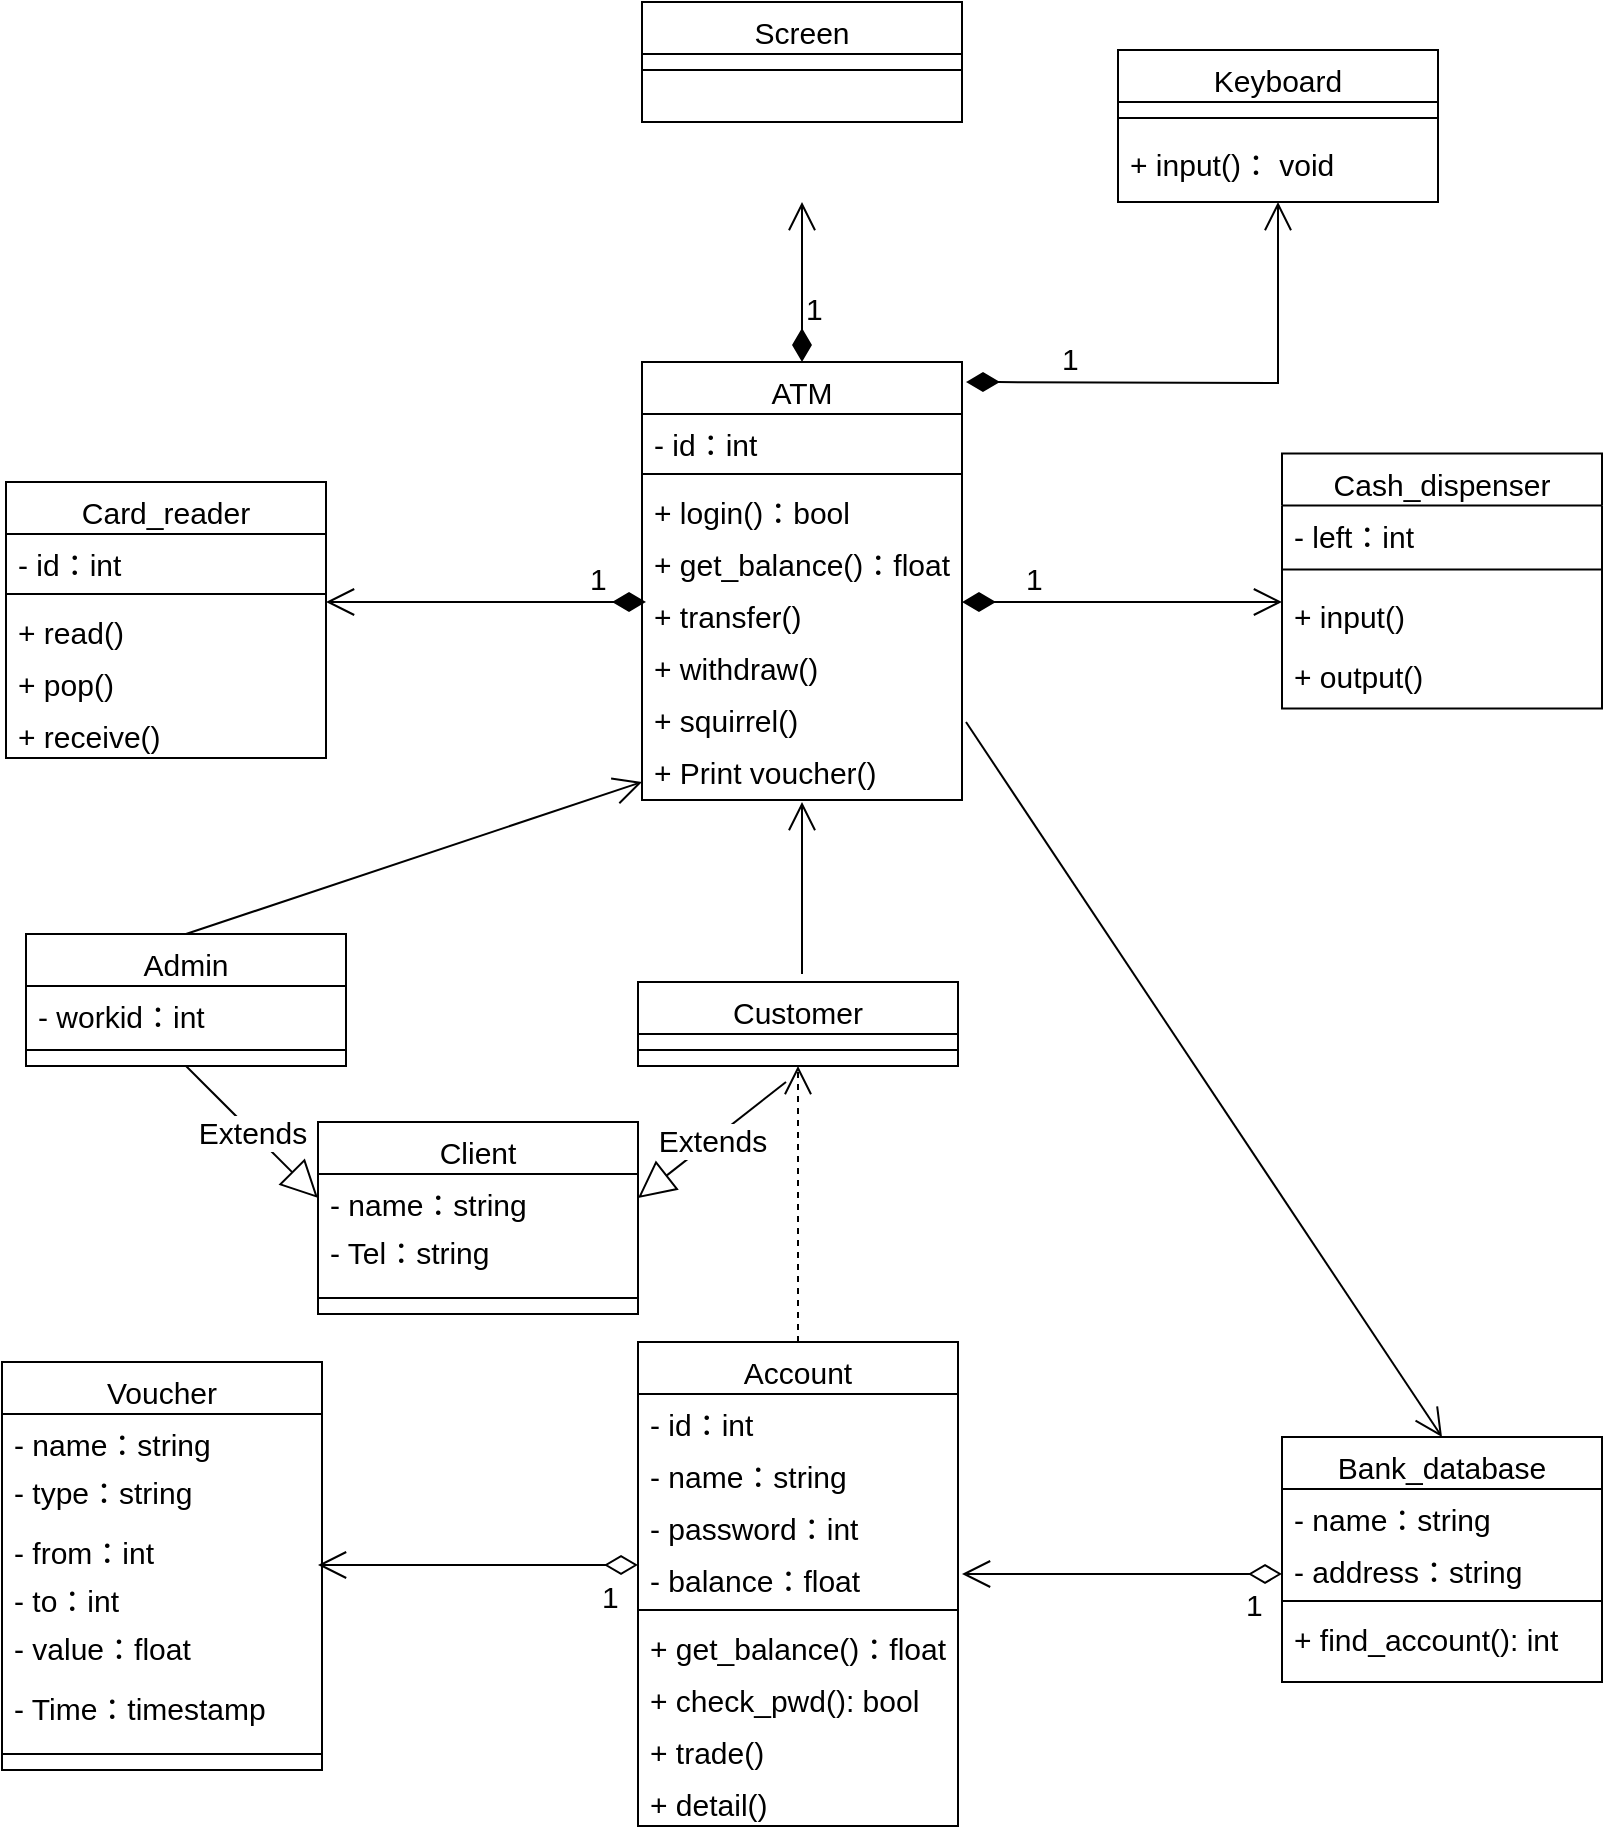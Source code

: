 <mxfile version="16.6.1" type="device"><diagram id="C5RBs43oDa-KdzZeNtuy" name="Page-1"><mxGraphModel dx="1499" dy="1916" grid="1" gridSize="10" guides="1" tooltips="1" connect="1" arrows="1" fold="1" page="1" pageScale="1" pageWidth="827" pageHeight="1169" math="0" shadow="0"><root><mxCell id="WIyWlLk6GJQsqaUBKTNV-0"/><mxCell id="WIyWlLk6GJQsqaUBKTNV-1" parent="WIyWlLk6GJQsqaUBKTNV-0"/><mxCell id="zkfFHV4jXpPFQw0GAbJ--0" value="Card_reader" style="swimlane;fontStyle=0;align=center;verticalAlign=top;childLayout=stackLayout;horizontal=1;startSize=26;horizontalStack=0;resizeParent=1;resizeLast=0;collapsible=1;marginBottom=0;rounded=0;shadow=0;strokeWidth=1;fontSize=15;" parent="WIyWlLk6GJQsqaUBKTNV-1" vertex="1"><mxGeometry x="120" y="180" width="160" height="138" as="geometry"><mxRectangle x="220" y="120" width="160" height="26" as="alternateBounds"/></mxGeometry></mxCell><mxCell id="zkfFHV4jXpPFQw0GAbJ--1" value="- id：int" style="text;align=left;verticalAlign=top;spacingLeft=4;spacingRight=4;overflow=hidden;rotatable=0;points=[[0,0.5],[1,0.5]];portConstraint=eastwest;fontStyle=0;fontSize=15;" parent="zkfFHV4jXpPFQw0GAbJ--0" vertex="1"><mxGeometry y="26" width="160" height="26" as="geometry"/></mxCell><mxCell id="zkfFHV4jXpPFQw0GAbJ--4" value="" style="line;html=1;strokeWidth=1;align=left;verticalAlign=middle;spacingTop=-1;spacingLeft=3;spacingRight=3;rotatable=0;labelPosition=right;points=[];portConstraint=eastwest;fontStyle=0;fontSize=15;" parent="zkfFHV4jXpPFQw0GAbJ--0" vertex="1"><mxGeometry y="52" width="160" height="8" as="geometry"/></mxCell><mxCell id="zkfFHV4jXpPFQw0GAbJ--5" value="+ read()" style="text;align=left;verticalAlign=top;spacingLeft=4;spacingRight=4;overflow=hidden;rotatable=0;points=[[0,0.5],[1,0.5]];portConstraint=eastwest;fontStyle=0;fontSize=15;" parent="zkfFHV4jXpPFQw0GAbJ--0" vertex="1"><mxGeometry y="60" width="160" height="26" as="geometry"/></mxCell><mxCell id="6kqfR4-N1FZ2NtCzxqvs-0" value="+ pop()" style="text;align=left;verticalAlign=top;spacingLeft=4;spacingRight=4;overflow=hidden;rotatable=0;points=[[0,0.5],[1,0.5]];portConstraint=eastwest;fontStyle=0;fontSize=15;" vertex="1" parent="zkfFHV4jXpPFQw0GAbJ--0"><mxGeometry y="86" width="160" height="26" as="geometry"/></mxCell><mxCell id="6kqfR4-N1FZ2NtCzxqvs-1" value="+ receive()" style="text;align=left;verticalAlign=top;spacingLeft=4;spacingRight=4;overflow=hidden;rotatable=0;points=[[0,0.5],[1,0.5]];portConstraint=eastwest;fontStyle=0;fontSize=15;" vertex="1" parent="zkfFHV4jXpPFQw0GAbJ--0"><mxGeometry y="112" width="160" height="26" as="geometry"/></mxCell><mxCell id="6kqfR4-N1FZ2NtCzxqvs-8" value="Screen" style="swimlane;fontStyle=0;align=center;verticalAlign=top;childLayout=stackLayout;horizontal=1;startSize=26;horizontalStack=0;resizeParent=1;resizeLast=0;collapsible=1;marginBottom=0;rounded=0;shadow=0;strokeWidth=1;fontSize=15;" vertex="1" parent="WIyWlLk6GJQsqaUBKTNV-1"><mxGeometry x="438" y="-60" width="160" height="60" as="geometry"><mxRectangle x="550" y="140" width="160" height="26" as="alternateBounds"/></mxGeometry></mxCell><mxCell id="6kqfR4-N1FZ2NtCzxqvs-12" value="" style="line;html=1;strokeWidth=1;align=left;verticalAlign=middle;spacingTop=-1;spacingLeft=3;spacingRight=3;rotatable=0;labelPosition=right;points=[];portConstraint=eastwest;fontStyle=0;fontSize=15;" vertex="1" parent="6kqfR4-N1FZ2NtCzxqvs-8"><mxGeometry y="26" width="160" height="16" as="geometry"/></mxCell><mxCell id="6kqfR4-N1FZ2NtCzxqvs-27" value="Cash_dispenser" style="swimlane;fontStyle=0;align=center;verticalAlign=top;childLayout=stackLayout;horizontal=1;startSize=26;horizontalStack=0;resizeParent=1;resizeLast=0;collapsible=1;marginBottom=0;rounded=0;shadow=0;strokeWidth=1;fontSize=15;" vertex="1" parent="WIyWlLk6GJQsqaUBKTNV-1"><mxGeometry x="758" y="165.75" width="160" height="127.5" as="geometry"><mxRectangle x="550" y="140" width="160" height="26" as="alternateBounds"/></mxGeometry></mxCell><mxCell id="6kqfR4-N1FZ2NtCzxqvs-43" value="- left：int" style="text;align=left;verticalAlign=top;spacingLeft=4;spacingRight=4;overflow=hidden;rotatable=0;points=[[0,0.5],[1,0.5]];portConstraint=eastwest;fontStyle=0;fontSize=15;" vertex="1" parent="6kqfR4-N1FZ2NtCzxqvs-27"><mxGeometry y="26" width="160" height="24" as="geometry"/></mxCell><mxCell id="6kqfR4-N1FZ2NtCzxqvs-28" value="" style="line;html=1;strokeWidth=1;align=left;verticalAlign=middle;spacingTop=-1;spacingLeft=3;spacingRight=3;rotatable=0;labelPosition=right;points=[];portConstraint=eastwest;fontStyle=0;fontSize=15;" vertex="1" parent="6kqfR4-N1FZ2NtCzxqvs-27"><mxGeometry y="50" width="160" height="16" as="geometry"/></mxCell><mxCell id="6kqfR4-N1FZ2NtCzxqvs-37" value="+ input()" style="text;align=left;verticalAlign=top;spacingLeft=4;spacingRight=4;overflow=hidden;rotatable=0;points=[[0,0.5],[1,0.5]];portConstraint=eastwest;fontStyle=0;fontSize=15;" vertex="1" parent="6kqfR4-N1FZ2NtCzxqvs-27"><mxGeometry y="66" width="160" height="30" as="geometry"/></mxCell><mxCell id="6kqfR4-N1FZ2NtCzxqvs-38" value="+ output()" style="text;align=left;verticalAlign=top;spacingLeft=4;spacingRight=4;overflow=hidden;rotatable=0;points=[[0,0.5],[1,0.5]];portConstraint=eastwest;fontStyle=0;fontSize=15;" vertex="1" parent="6kqfR4-N1FZ2NtCzxqvs-27"><mxGeometry y="96" width="160" height="24" as="geometry"/></mxCell><mxCell id="6kqfR4-N1FZ2NtCzxqvs-31" value="Keyboard" style="swimlane;fontStyle=0;align=center;verticalAlign=top;childLayout=stackLayout;horizontal=1;startSize=26;horizontalStack=0;resizeParent=1;resizeLast=0;collapsible=1;marginBottom=0;rounded=0;shadow=0;strokeWidth=1;fontSize=15;" vertex="1" parent="WIyWlLk6GJQsqaUBKTNV-1"><mxGeometry x="676" y="-36" width="160" height="76" as="geometry"><mxRectangle x="550" y="140" width="160" height="26" as="alternateBounds"/></mxGeometry></mxCell><mxCell id="6kqfR4-N1FZ2NtCzxqvs-32" value="" style="line;html=1;strokeWidth=1;align=left;verticalAlign=middle;spacingTop=-1;spacingLeft=3;spacingRight=3;rotatable=0;labelPosition=right;points=[];portConstraint=eastwest;fontStyle=0;fontSize=15;" vertex="1" parent="6kqfR4-N1FZ2NtCzxqvs-31"><mxGeometry y="26" width="160" height="16" as="geometry"/></mxCell><mxCell id="6kqfR4-N1FZ2NtCzxqvs-34" value="+ input()： void" style="text;align=left;verticalAlign=top;spacingLeft=4;spacingRight=4;overflow=hidden;rotatable=0;points=[[0,0.5],[1,0.5]];portConstraint=eastwest;fontStyle=0;fontSize=15;" vertex="1" parent="6kqfR4-N1FZ2NtCzxqvs-31"><mxGeometry y="42" width="160" height="26" as="geometry"/></mxCell><mxCell id="6kqfR4-N1FZ2NtCzxqvs-45" value="Customer" style="swimlane;fontStyle=0;align=center;verticalAlign=top;childLayout=stackLayout;horizontal=1;startSize=26;horizontalStack=0;resizeParent=1;resizeLast=0;collapsible=1;marginBottom=0;rounded=0;shadow=0;strokeWidth=1;fontSize=15;" vertex="1" parent="WIyWlLk6GJQsqaUBKTNV-1"><mxGeometry x="436" y="430" width="160" height="42" as="geometry"><mxRectangle x="550" y="140" width="160" height="26" as="alternateBounds"/></mxGeometry></mxCell><mxCell id="6kqfR4-N1FZ2NtCzxqvs-47" value="" style="line;html=1;strokeWidth=1;align=left;verticalAlign=middle;spacingTop=-1;spacingLeft=3;spacingRight=3;rotatable=0;labelPosition=right;points=[];portConstraint=eastwest;fontStyle=0;fontSize=15;" vertex="1" parent="6kqfR4-N1FZ2NtCzxqvs-45"><mxGeometry y="26" width="160" height="16" as="geometry"/></mxCell><mxCell id="6kqfR4-N1FZ2NtCzxqvs-52" value="ATM" style="swimlane;fontStyle=0;align=center;verticalAlign=top;childLayout=stackLayout;horizontal=1;startSize=26;horizontalStack=0;resizeParent=1;resizeLast=0;collapsible=1;marginBottom=0;rounded=0;shadow=0;strokeWidth=1;fontSize=15;" vertex="1" parent="WIyWlLk6GJQsqaUBKTNV-1"><mxGeometry x="438" y="120" width="160" height="219" as="geometry"><mxRectangle x="550" y="140" width="160" height="26" as="alternateBounds"/></mxGeometry></mxCell><mxCell id="6kqfR4-N1FZ2NtCzxqvs-53" value="- id：int" style="text;align=left;verticalAlign=top;spacingLeft=4;spacingRight=4;overflow=hidden;rotatable=0;points=[[0,0.5],[1,0.5]];portConstraint=eastwest;rounded=0;shadow=0;html=0;fontStyle=0;fontSize=15;" vertex="1" parent="6kqfR4-N1FZ2NtCzxqvs-52"><mxGeometry y="26" width="160" height="26" as="geometry"/></mxCell><mxCell id="6kqfR4-N1FZ2NtCzxqvs-57" value="" style="line;html=1;strokeWidth=1;align=left;verticalAlign=middle;spacingTop=-1;spacingLeft=3;spacingRight=3;rotatable=0;labelPosition=right;points=[];portConstraint=eastwest;fontStyle=0;fontSize=15;" vertex="1" parent="6kqfR4-N1FZ2NtCzxqvs-52"><mxGeometry y="52" width="160" height="8" as="geometry"/></mxCell><mxCell id="6kqfR4-N1FZ2NtCzxqvs-86" value="+ login()：bool" style="text;align=left;verticalAlign=top;spacingLeft=4;spacingRight=4;overflow=hidden;rotatable=0;points=[[0,0.5],[1,0.5]];portConstraint=eastwest;fontStyle=0;fontSize=15;" vertex="1" parent="6kqfR4-N1FZ2NtCzxqvs-52"><mxGeometry y="60" width="160" height="26" as="geometry"/></mxCell><mxCell id="6kqfR4-N1FZ2NtCzxqvs-58" value="+ get_balance()：float" style="text;align=left;verticalAlign=top;spacingLeft=4;spacingRight=4;overflow=hidden;rotatable=0;points=[[0,0.5],[1,0.5]];portConstraint=eastwest;fontStyle=0;fontSize=15;" vertex="1" parent="6kqfR4-N1FZ2NtCzxqvs-52"><mxGeometry y="86" width="160" height="26" as="geometry"/></mxCell><mxCell id="6kqfR4-N1FZ2NtCzxqvs-59" value="+ transfer()" style="text;align=left;verticalAlign=top;spacingLeft=4;spacingRight=4;overflow=hidden;rotatable=0;points=[[0,0.5],[1,0.5]];portConstraint=eastwest;fontStyle=0;fontSize=15;" vertex="1" parent="6kqfR4-N1FZ2NtCzxqvs-52"><mxGeometry y="112" width="160" height="26" as="geometry"/></mxCell><mxCell id="6kqfR4-N1FZ2NtCzxqvs-60" value="+ withdraw()" style="text;align=left;verticalAlign=top;spacingLeft=4;spacingRight=4;overflow=hidden;rotatable=0;points=[[0,0.5],[1,0.5]];portConstraint=eastwest;fontStyle=0;fontSize=15;" vertex="1" parent="6kqfR4-N1FZ2NtCzxqvs-52"><mxGeometry y="138" width="160" height="26" as="geometry"/></mxCell><mxCell id="6kqfR4-N1FZ2NtCzxqvs-61" value="+ squirrel()" style="text;align=left;verticalAlign=top;spacingLeft=4;spacingRight=4;overflow=hidden;rotatable=0;points=[[0,0.5],[1,0.5]];portConstraint=eastwest;fontStyle=0;fontSize=15;" vertex="1" parent="6kqfR4-N1FZ2NtCzxqvs-52"><mxGeometry y="164" width="160" height="26" as="geometry"/></mxCell><mxCell id="6kqfR4-N1FZ2NtCzxqvs-80" value="+ Print voucher()" style="text;align=left;verticalAlign=top;spacingLeft=4;spacingRight=4;overflow=hidden;rotatable=0;points=[[0,0.5],[1,0.5]];portConstraint=eastwest;fontStyle=0;fontSize=15;" vertex="1" parent="6kqfR4-N1FZ2NtCzxqvs-52"><mxGeometry y="190" width="160" height="26" as="geometry"/></mxCell><mxCell id="6kqfR4-N1FZ2NtCzxqvs-160" value="" style="endArrow=open;endFill=1;endSize=12;html=1;rounded=0;fontSize=15;" edge="1" parent="6kqfR4-N1FZ2NtCzxqvs-52"><mxGeometry width="160" relative="1" as="geometry"><mxPoint x="80" y="306" as="sourcePoint"/><mxPoint x="80" y="220" as="targetPoint"/></mxGeometry></mxCell><mxCell id="6kqfR4-N1FZ2NtCzxqvs-161" value="" style="endArrow=open;endFill=1;endSize=12;html=1;rounded=0;fontSize=15;entryX=0.5;entryY=0;entryDx=0;entryDy=0;" edge="1" parent="6kqfR4-N1FZ2NtCzxqvs-52" target="6kqfR4-N1FZ2NtCzxqvs-116"><mxGeometry width="160" relative="1" as="geometry"><mxPoint x="162" y="180" as="sourcePoint"/><mxPoint x="528" y="350" as="targetPoint"/></mxGeometry></mxCell><mxCell id="6kqfR4-N1FZ2NtCzxqvs-62" value="Admin" style="swimlane;fontStyle=0;align=center;verticalAlign=top;childLayout=stackLayout;horizontal=1;startSize=26;horizontalStack=0;resizeParent=1;resizeLast=0;collapsible=1;marginBottom=0;rounded=0;shadow=0;strokeWidth=1;fontSize=15;" vertex="1" parent="WIyWlLk6GJQsqaUBKTNV-1"><mxGeometry x="130" y="406" width="160" height="66" as="geometry"><mxRectangle x="550" y="140" width="160" height="26" as="alternateBounds"/></mxGeometry></mxCell><mxCell id="6kqfR4-N1FZ2NtCzxqvs-66" value="- workid：int" style="text;align=left;verticalAlign=top;spacingLeft=4;spacingRight=4;overflow=hidden;rotatable=0;points=[[0,0.5],[1,0.5]];portConstraint=eastwest;fontStyle=0;fontSize=15;" vertex="1" parent="6kqfR4-N1FZ2NtCzxqvs-62"><mxGeometry y="26" width="160" height="24" as="geometry"/></mxCell><mxCell id="6kqfR4-N1FZ2NtCzxqvs-65" value="" style="line;html=1;strokeWidth=1;align=left;verticalAlign=middle;spacingTop=-1;spacingLeft=3;spacingRight=3;rotatable=0;labelPosition=right;points=[];portConstraint=eastwest;fontStyle=0;fontSize=15;" vertex="1" parent="6kqfR4-N1FZ2NtCzxqvs-62"><mxGeometry y="50" width="160" height="16" as="geometry"/></mxCell><mxCell id="6kqfR4-N1FZ2NtCzxqvs-74" value="Voucher" style="swimlane;fontStyle=0;align=center;verticalAlign=top;childLayout=stackLayout;horizontal=1;startSize=26;horizontalStack=0;resizeParent=1;resizeLast=0;collapsible=1;marginBottom=0;rounded=0;shadow=0;strokeWidth=1;fontSize=15;" vertex="1" parent="WIyWlLk6GJQsqaUBKTNV-1"><mxGeometry x="118" y="620" width="160" height="204" as="geometry"><mxRectangle x="550" y="140" width="160" height="26" as="alternateBounds"/></mxGeometry></mxCell><mxCell id="6kqfR4-N1FZ2NtCzxqvs-75" value="- name：string" style="text;align=left;verticalAlign=top;spacingLeft=4;spacingRight=4;overflow=hidden;rotatable=0;points=[[0,0.5],[1,0.5]];portConstraint=eastwest;fontStyle=0;fontSize=15;" vertex="1" parent="6kqfR4-N1FZ2NtCzxqvs-74"><mxGeometry y="26" width="160" height="24" as="geometry"/></mxCell><mxCell id="6kqfR4-N1FZ2NtCzxqvs-84" value="- type：string" style="text;align=left;verticalAlign=top;spacingLeft=4;spacingRight=4;overflow=hidden;rotatable=0;points=[[0,0.5],[1,0.5]];portConstraint=eastwest;fontStyle=0;fontSize=15;" vertex="1" parent="6kqfR4-N1FZ2NtCzxqvs-74"><mxGeometry y="50" width="160" height="30" as="geometry"/></mxCell><mxCell id="6kqfR4-N1FZ2NtCzxqvs-82" value="- from：int" style="text;align=left;verticalAlign=top;spacingLeft=4;spacingRight=4;overflow=hidden;rotatable=0;points=[[0,0.5],[1,0.5]];portConstraint=eastwest;fontStyle=0;fontSize=15;" vertex="1" parent="6kqfR4-N1FZ2NtCzxqvs-74"><mxGeometry y="80" width="160" height="24" as="geometry"/></mxCell><mxCell id="6kqfR4-N1FZ2NtCzxqvs-83" value="- to：int" style="text;align=left;verticalAlign=top;spacingLeft=4;spacingRight=4;overflow=hidden;rotatable=0;points=[[0,0.5],[1,0.5]];portConstraint=eastwest;fontStyle=0;fontSize=15;" vertex="1" parent="6kqfR4-N1FZ2NtCzxqvs-74"><mxGeometry y="104" width="160" height="24" as="geometry"/></mxCell><mxCell id="6kqfR4-N1FZ2NtCzxqvs-85" value="- value：float" style="text;align=left;verticalAlign=top;spacingLeft=4;spacingRight=4;overflow=hidden;rotatable=0;points=[[0,0.5],[1,0.5]];portConstraint=eastwest;fontStyle=0;fontSize=15;" vertex="1" parent="6kqfR4-N1FZ2NtCzxqvs-74"><mxGeometry y="128" width="160" height="30" as="geometry"/></mxCell><mxCell id="6kqfR4-N1FZ2NtCzxqvs-76" value="- Time：timestamp" style="text;align=left;verticalAlign=top;spacingLeft=4;spacingRight=4;overflow=hidden;rotatable=0;points=[[0,0.5],[1,0.5]];portConstraint=eastwest;fontStyle=0;fontSize=15;" vertex="1" parent="6kqfR4-N1FZ2NtCzxqvs-74"><mxGeometry y="158" width="160" height="30" as="geometry"/></mxCell><mxCell id="6kqfR4-N1FZ2NtCzxqvs-77" value="" style="line;html=1;strokeWidth=1;align=left;verticalAlign=middle;spacingTop=-1;spacingLeft=3;spacingRight=3;rotatable=0;labelPosition=right;points=[];portConstraint=eastwest;fontStyle=0;fontSize=15;" vertex="1" parent="6kqfR4-N1FZ2NtCzxqvs-74"><mxGeometry y="188" width="160" height="16" as="geometry"/></mxCell><mxCell id="6kqfR4-N1FZ2NtCzxqvs-100" value="Account" style="swimlane;fontStyle=0;align=center;verticalAlign=top;childLayout=stackLayout;horizontal=1;startSize=26;horizontalStack=0;resizeParent=1;resizeLast=0;collapsible=1;marginBottom=0;rounded=0;shadow=0;strokeWidth=1;fontSize=15;" vertex="1" parent="WIyWlLk6GJQsqaUBKTNV-1"><mxGeometry x="436" y="610" width="160" height="242" as="geometry"><mxRectangle x="550" y="140" width="160" height="26" as="alternateBounds"/></mxGeometry></mxCell><mxCell id="6kqfR4-N1FZ2NtCzxqvs-101" value="- id：int" style="text;align=left;verticalAlign=top;spacingLeft=4;spacingRight=4;overflow=hidden;rotatable=0;points=[[0,0.5],[1,0.5]];portConstraint=eastwest;rounded=0;shadow=0;html=0;fontStyle=0;fontSize=15;" vertex="1" parent="6kqfR4-N1FZ2NtCzxqvs-100"><mxGeometry y="26" width="160" height="26" as="geometry"/></mxCell><mxCell id="6kqfR4-N1FZ2NtCzxqvs-102" value="- name：string" style="text;align=left;verticalAlign=top;spacingLeft=4;spacingRight=4;overflow=hidden;rotatable=0;points=[[0,0.5],[1,0.5]];portConstraint=eastwest;rounded=0;shadow=0;html=0;fontStyle=0;fontSize=15;" vertex="1" parent="6kqfR4-N1FZ2NtCzxqvs-100"><mxGeometry y="52" width="160" height="26" as="geometry"/></mxCell><mxCell id="6kqfR4-N1FZ2NtCzxqvs-103" value="- password：int" style="text;align=left;verticalAlign=top;spacingLeft=4;spacingRight=4;overflow=hidden;rotatable=0;points=[[0,0.5],[1,0.5]];portConstraint=eastwest;rounded=0;shadow=0;html=0;fontStyle=0;fontSize=15;" vertex="1" parent="6kqfR4-N1FZ2NtCzxqvs-100"><mxGeometry y="78" width="160" height="26" as="geometry"/></mxCell><mxCell id="6kqfR4-N1FZ2NtCzxqvs-104" value="- balance：float" style="text;align=left;verticalAlign=top;spacingLeft=4;spacingRight=4;overflow=hidden;rotatable=0;points=[[0,0.5],[1,0.5]];portConstraint=eastwest;rounded=0;shadow=0;html=0;fontStyle=0;fontSize=15;" vertex="1" parent="6kqfR4-N1FZ2NtCzxqvs-100"><mxGeometry y="104" width="160" height="26" as="geometry"/></mxCell><mxCell id="6kqfR4-N1FZ2NtCzxqvs-105" value="" style="line;html=1;strokeWidth=1;align=left;verticalAlign=middle;spacingTop=-1;spacingLeft=3;spacingRight=3;rotatable=0;labelPosition=right;points=[];portConstraint=eastwest;fontStyle=0;fontSize=15;" vertex="1" parent="6kqfR4-N1FZ2NtCzxqvs-100"><mxGeometry y="130" width="160" height="8" as="geometry"/></mxCell><mxCell id="6kqfR4-N1FZ2NtCzxqvs-106" value="+ get_balance()：float" style="text;align=left;verticalAlign=top;spacingLeft=4;spacingRight=4;overflow=hidden;rotatable=0;points=[[0,0.5],[1,0.5]];portConstraint=eastwest;fontStyle=0;fontSize=15;" vertex="1" parent="6kqfR4-N1FZ2NtCzxqvs-100"><mxGeometry y="138" width="160" height="26" as="geometry"/></mxCell><mxCell id="6kqfR4-N1FZ2NtCzxqvs-107" value="+ check_pwd(): bool" style="text;align=left;verticalAlign=top;spacingLeft=4;spacingRight=4;overflow=hidden;rotatable=0;points=[[0,0.5],[1,0.5]];portConstraint=eastwest;fontStyle=0;fontSize=15;" vertex="1" parent="6kqfR4-N1FZ2NtCzxqvs-100"><mxGeometry y="164" width="160" height="26" as="geometry"/></mxCell><mxCell id="6kqfR4-N1FZ2NtCzxqvs-108" value="+ trade()" style="text;align=left;verticalAlign=top;spacingLeft=4;spacingRight=4;overflow=hidden;rotatable=0;points=[[0,0.5],[1,0.5]];portConstraint=eastwest;fontStyle=0;fontSize=15;" vertex="1" parent="6kqfR4-N1FZ2NtCzxqvs-100"><mxGeometry y="190" width="160" height="26" as="geometry"/></mxCell><mxCell id="6kqfR4-N1FZ2NtCzxqvs-109" value="+ detail()" style="text;align=left;verticalAlign=top;spacingLeft=4;spacingRight=4;overflow=hidden;rotatable=0;points=[[0,0.5],[1,0.5]];portConstraint=eastwest;fontStyle=0;fontSize=15;" vertex="1" parent="6kqfR4-N1FZ2NtCzxqvs-100"><mxGeometry y="216" width="160" height="26" as="geometry"/></mxCell><mxCell id="6kqfR4-N1FZ2NtCzxqvs-116" value="Bank_database" style="swimlane;fontStyle=0;align=center;verticalAlign=top;childLayout=stackLayout;horizontal=1;startSize=26;horizontalStack=0;resizeParent=1;resizeLast=0;collapsible=1;marginBottom=0;rounded=0;shadow=0;strokeWidth=1;fontSize=15;" vertex="1" parent="WIyWlLk6GJQsqaUBKTNV-1"><mxGeometry x="758" y="657.5" width="160" height="122.5" as="geometry"><mxRectangle x="550" y="140" width="160" height="26" as="alternateBounds"/></mxGeometry></mxCell><mxCell id="6kqfR4-N1FZ2NtCzxqvs-117" value="- name：string" style="text;align=left;verticalAlign=top;spacingLeft=4;spacingRight=4;overflow=hidden;rotatable=0;points=[[0,0.5],[1,0.5]];portConstraint=eastwest;rounded=0;shadow=0;html=0;fontStyle=0;fontSize=15;" vertex="1" parent="6kqfR4-N1FZ2NtCzxqvs-116"><mxGeometry y="26" width="160" height="26" as="geometry"/></mxCell><mxCell id="6kqfR4-N1FZ2NtCzxqvs-118" value="- address：string" style="text;align=left;verticalAlign=top;spacingLeft=4;spacingRight=4;overflow=hidden;rotatable=0;points=[[0,0.5],[1,0.5]];portConstraint=eastwest;rounded=0;shadow=0;html=0;fontStyle=0;fontSize=15;" vertex="1" parent="6kqfR4-N1FZ2NtCzxqvs-116"><mxGeometry y="52" width="160" height="26" as="geometry"/></mxCell><mxCell id="6kqfR4-N1FZ2NtCzxqvs-121" value="" style="line;html=1;strokeWidth=1;align=left;verticalAlign=middle;spacingTop=-1;spacingLeft=3;spacingRight=3;rotatable=0;labelPosition=right;points=[];portConstraint=eastwest;fontStyle=0;fontSize=15;" vertex="1" parent="6kqfR4-N1FZ2NtCzxqvs-116"><mxGeometry y="78" width="160" height="8" as="geometry"/></mxCell><mxCell id="6kqfR4-N1FZ2NtCzxqvs-123" value="+ find_account(): int" style="text;align=left;verticalAlign=top;spacingLeft=4;spacingRight=4;overflow=hidden;rotatable=0;points=[[0,0.5],[1,0.5]];portConstraint=eastwest;fontStyle=0;fontSize=15;" vertex="1" parent="6kqfR4-N1FZ2NtCzxqvs-116"><mxGeometry y="86" width="160" height="26" as="geometry"/></mxCell><mxCell id="6kqfR4-N1FZ2NtCzxqvs-133" value="" style="endArrow=open;html=1;endSize=12;startArrow=diamondThin;startSize=14;startFill=0;edgeStyle=orthogonalEdgeStyle;rounded=0;fontSize=15;" edge="1" parent="WIyWlLk6GJQsqaUBKTNV-1"><mxGeometry relative="1" as="geometry"><mxPoint x="758" y="726" as="sourcePoint"/><mxPoint x="598" y="726" as="targetPoint"/></mxGeometry></mxCell><mxCell id="6kqfR4-N1FZ2NtCzxqvs-134" value="1" style="edgeLabel;resizable=0;html=1;align=left;verticalAlign=top;fontSize=15;" connectable="0" vertex="1" parent="6kqfR4-N1FZ2NtCzxqvs-133"><mxGeometry x="-1" relative="1" as="geometry"><mxPoint x="-20" as="offset"/></mxGeometry></mxCell><mxCell id="6kqfR4-N1FZ2NtCzxqvs-136" value="" style="endArrow=open;html=1;endSize=12;startArrow=diamondThin;startSize=14;startFill=0;edgeStyle=orthogonalEdgeStyle;rounded=0;fontSize=15;" edge="1" parent="WIyWlLk6GJQsqaUBKTNV-1"><mxGeometry relative="1" as="geometry"><mxPoint x="436" y="721.5" as="sourcePoint"/><mxPoint x="276" y="721.5" as="targetPoint"/></mxGeometry></mxCell><mxCell id="6kqfR4-N1FZ2NtCzxqvs-137" value="1" style="edgeLabel;resizable=0;html=1;align=left;verticalAlign=top;fontSize=15;" connectable="0" vertex="1" parent="6kqfR4-N1FZ2NtCzxqvs-136"><mxGeometry x="-1" relative="1" as="geometry"><mxPoint x="-20" as="offset"/></mxGeometry></mxCell><mxCell id="6kqfR4-N1FZ2NtCzxqvs-141" value="1" style="endArrow=open;html=1;endSize=12;startArrow=diamondThin;startSize=14;startFill=1;edgeStyle=orthogonalEdgeStyle;align=left;verticalAlign=bottom;rounded=0;fontSize=15;" edge="1" parent="WIyWlLk6GJQsqaUBKTNV-1"><mxGeometry x="-0.625" relative="1" as="geometry"><mxPoint x="440" y="240" as="sourcePoint"/><mxPoint x="280" y="240" as="targetPoint"/><mxPoint as="offset"/></mxGeometry></mxCell><mxCell id="6kqfR4-N1FZ2NtCzxqvs-142" value="1" style="endArrow=open;html=1;endSize=12;startArrow=diamondThin;startSize=14;startFill=1;edgeStyle=orthogonalEdgeStyle;align=left;verticalAlign=bottom;rounded=0;fontSize=15;" edge="1" parent="WIyWlLk6GJQsqaUBKTNV-1"><mxGeometry x="-0.625" relative="1" as="geometry"><mxPoint x="598.0" y="239.996" as="sourcePoint"/><mxPoint x="758.0" y="239.996" as="targetPoint"/><mxPoint as="offset"/></mxGeometry></mxCell><mxCell id="6kqfR4-N1FZ2NtCzxqvs-144" value="" style="endArrow=open;endSize=12;dashed=1;html=1;rounded=0;fontSize=15;entryX=0.5;entryY=1;entryDx=0;entryDy=0;exitX=0.5;exitY=0;exitDx=0;exitDy=0;" edge="1" parent="WIyWlLk6GJQsqaUBKTNV-1" source="6kqfR4-N1FZ2NtCzxqvs-100" target="6kqfR4-N1FZ2NtCzxqvs-45"><mxGeometry x="0.2" y="-94" width="160" relative="1" as="geometry"><mxPoint x="530" y="620" as="sourcePoint"/><mxPoint x="690" y="620" as="targetPoint"/><mxPoint as="offset"/></mxGeometry></mxCell><mxCell id="6kqfR4-N1FZ2NtCzxqvs-150" value="Client" style="swimlane;fontStyle=0;align=center;verticalAlign=top;childLayout=stackLayout;horizontal=1;startSize=26;horizontalStack=0;resizeParent=1;resizeLast=0;collapsible=1;marginBottom=0;rounded=0;shadow=0;strokeWidth=1;fontSize=15;" vertex="1" parent="WIyWlLk6GJQsqaUBKTNV-1"><mxGeometry x="276" y="500" width="160" height="96" as="geometry"><mxRectangle x="550" y="140" width="160" height="26" as="alternateBounds"/></mxGeometry></mxCell><mxCell id="6kqfR4-N1FZ2NtCzxqvs-151" value="- name：string" style="text;align=left;verticalAlign=top;spacingLeft=4;spacingRight=4;overflow=hidden;rotatable=0;points=[[0,0.5],[1,0.5]];portConstraint=eastwest;fontStyle=0;fontSize=15;" vertex="1" parent="6kqfR4-N1FZ2NtCzxqvs-150"><mxGeometry y="26" width="160" height="24" as="geometry"/></mxCell><mxCell id="6kqfR4-N1FZ2NtCzxqvs-162" value="- Tel：string" style="text;align=left;verticalAlign=top;spacingLeft=4;spacingRight=4;overflow=hidden;rotatable=0;points=[[0,0.5],[1,0.5]];portConstraint=eastwest;fontStyle=0;fontSize=15;" vertex="1" parent="6kqfR4-N1FZ2NtCzxqvs-150"><mxGeometry y="50" width="160" height="30" as="geometry"/></mxCell><mxCell id="6kqfR4-N1FZ2NtCzxqvs-152" value="" style="line;html=1;strokeWidth=1;align=left;verticalAlign=middle;spacingTop=-1;spacingLeft=3;spacingRight=3;rotatable=0;labelPosition=right;points=[];portConstraint=eastwest;fontStyle=0;fontSize=15;" vertex="1" parent="6kqfR4-N1FZ2NtCzxqvs-150"><mxGeometry y="80" width="160" height="16" as="geometry"/></mxCell><mxCell id="6kqfR4-N1FZ2NtCzxqvs-153" value="Extends" style="endArrow=block;endSize=16;endFill=0;html=1;rounded=0;fontSize=15;exitX=0.5;exitY=1;exitDx=0;exitDy=0;entryX=0;entryY=0.5;entryDx=0;entryDy=0;" edge="1" parent="WIyWlLk6GJQsqaUBKTNV-1" source="6kqfR4-N1FZ2NtCzxqvs-62" target="6kqfR4-N1FZ2NtCzxqvs-151"><mxGeometry width="160" relative="1" as="geometry"><mxPoint x="60" y="530" as="sourcePoint"/><mxPoint x="220" y="530" as="targetPoint"/></mxGeometry></mxCell><mxCell id="6kqfR4-N1FZ2NtCzxqvs-154" value="Extends" style="endArrow=block;endSize=16;endFill=0;html=1;rounded=0;fontSize=15;entryX=1;entryY=0.5;entryDx=0;entryDy=0;" edge="1" parent="WIyWlLk6GJQsqaUBKTNV-1" target="6kqfR4-N1FZ2NtCzxqvs-151"><mxGeometry width="160" relative="1" as="geometry"><mxPoint x="510" y="480" as="sourcePoint"/><mxPoint x="290.0" y="568.0" as="targetPoint"/></mxGeometry></mxCell><mxCell id="6kqfR4-N1FZ2NtCzxqvs-159" value="" style="endArrow=open;endFill=1;endSize=12;html=1;rounded=0;fontSize=15;exitX=0.5;exitY=0;exitDx=0;exitDy=0;" edge="1" parent="WIyWlLk6GJQsqaUBKTNV-1" source="6kqfR4-N1FZ2NtCzxqvs-62"><mxGeometry width="160" relative="1" as="geometry"><mxPoint x="278" y="330" as="sourcePoint"/><mxPoint x="438" y="330" as="targetPoint"/></mxGeometry></mxCell><mxCell id="6kqfR4-N1FZ2NtCzxqvs-163" value="1" style="endArrow=open;html=1;endSize=12;startArrow=diamondThin;startSize=14;startFill=1;edgeStyle=orthogonalEdgeStyle;align=left;verticalAlign=bottom;rounded=0;fontSize=15;exitX=0.5;exitY=0;exitDx=0;exitDy=0;" edge="1" parent="WIyWlLk6GJQsqaUBKTNV-1" source="6kqfR4-N1FZ2NtCzxqvs-52"><mxGeometry x="-0.625" relative="1" as="geometry"><mxPoint x="430.0" y="39.996" as="sourcePoint"/><mxPoint x="518" y="40" as="targetPoint"/><mxPoint as="offset"/></mxGeometry></mxCell><mxCell id="6kqfR4-N1FZ2NtCzxqvs-164" value="1" style="endArrow=open;html=1;endSize=12;startArrow=diamondThin;startSize=14;startFill=1;edgeStyle=orthogonalEdgeStyle;align=left;verticalAlign=bottom;rounded=0;fontSize=15;entryX=0.5;entryY=1;entryDx=0;entryDy=0;" edge="1" parent="WIyWlLk6GJQsqaUBKTNV-1" target="6kqfR4-N1FZ2NtCzxqvs-31"><mxGeometry x="-0.625" relative="1" as="geometry"><mxPoint x="600" y="130" as="sourcePoint"/><mxPoint x="528" y="50" as="targetPoint"/><mxPoint as="offset"/></mxGeometry></mxCell></root></mxGraphModel></diagram></mxfile>